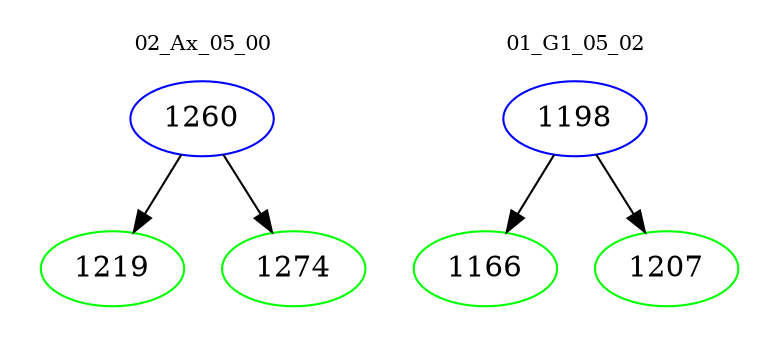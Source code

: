 digraph{
subgraph cluster_0 {
color = white
label = "02_Ax_05_00";
fontsize=10;
T0_1260 [label="1260", color="blue"]
T0_1260 -> T0_1219 [color="black"]
T0_1219 [label="1219", color="green"]
T0_1260 -> T0_1274 [color="black"]
T0_1274 [label="1274", color="green"]
}
subgraph cluster_1 {
color = white
label = "01_G1_05_02";
fontsize=10;
T1_1198 [label="1198", color="blue"]
T1_1198 -> T1_1166 [color="black"]
T1_1166 [label="1166", color="green"]
T1_1198 -> T1_1207 [color="black"]
T1_1207 [label="1207", color="green"]
}
}
